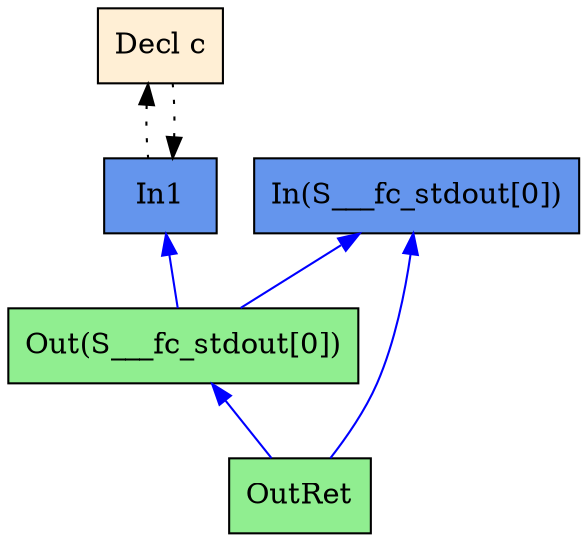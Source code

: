 digraph G {
  rankdir=TB;
  node [style="filled", ];
  15 [label="Decl c", fillcolor="#FFEFD5", shape=box, ];
  16 [label="In1", fillcolor="#6495ED", shape=box, ];
  17 [label="Out(S___fc_stdout[0])", fillcolor="#90EE90", shape=box, ];
  18 [label="OutRet", fillcolor="#90EE90", shape=box, ];
  19 [label="In(S___fc_stdout[0])", fillcolor="#6495ED", shape=box, ];
  
  
  edge [dir=back, ];
  16 -> 15 [color="#000000", style="dotted", ];
  15 -> 16 [color="#000000", style="dotted", ];
  16 -> 17 [color="#0000FF", ];
  19 -> 17 [color="#0000FF", ];
  17 -> 18 [color="#0000FF", ];
  19 -> 18 [color="#0000FF", ];
  
  }